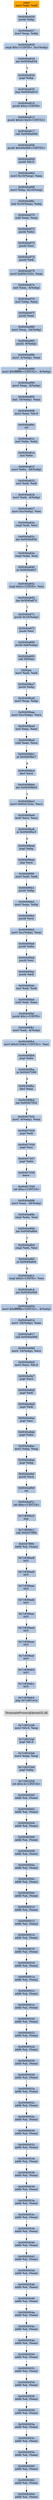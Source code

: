 digraph G {
node[shape=rectangle,style=filled,fillcolor=lightsteelblue,color=lightsteelblue]
bgcolor="transparent"
a0x0040a924movl_edi_edi[label="start\nmovl %edi, %edi",color="lightgrey",fillcolor="orange"];
a0x0040a926pushl_ebp[label="0x0040a926\npushl %ebp"];
a0x0040a927movl_esp_ebp[label="0x0040a927\nmovl %esp, %ebp"];
a0x0040a929cmpl_0x1UINT8_0xcebp_[label="0x0040a929\ncmpl $0x1<UINT8>, 0xc(%ebp)"];
a0x0040a92djne_0x0040a934[label="0x0040a92d\njne 0x0040a934"];
a0x0040a934popl_ebp[label="0x0040a934\npopl %ebp"];
a0x0040a935jmp_0x0040a810[label="0x0040a935\njmp 0x0040a810"];
a0x0040a810pushl_0xcUINT8[label="0x0040a810\npushl $0xc<UINT8>"];
a0x0040a812pushl_0x413dc0UINT32[label="0x0040a812\npushl $0x413dc0<UINT32>"];
a0x0040a817call_0x0040a958[label="0x0040a817\ncall 0x0040a958"];
a0x0040a958pushl_0x40a9b6UINT32[label="0x0040a958\npushl $0x40a9b6<UINT32>"];
a0x0040a95dpushl_fs_0[label="0x0040a95d\npushl %fs:0"];
a0x0040a964movl_0x10esp__eax[label="0x0040a964\nmovl 0x10(%esp), %eax"];
a0x0040a968movl_ebp_0x10esp_[label="0x0040a968\nmovl %ebp, 0x10(%esp)"];
a0x0040a96cleal_0x10esp__ebp[label="0x0040a96c\nleal 0x10(%esp), %ebp"];
a0x0040a970subl_eax_esp[label="0x0040a970\nsubl %eax, %esp"];
a0x0040a972pushl_ebx[label="0x0040a972\npushl %ebx"];
a0x0040a973pushl_esi[label="0x0040a973\npushl %esi"];
a0x0040a974pushl_edi[label="0x0040a974\npushl %edi"];
a0x0040a975movl_0x0041532c_eax[label="0x0040a975\nmovl 0x0041532c, %eax"];
a0x0040a97axorl_eax__4ebp_[label="0x0040a97a\nxorl %eax, -4(%ebp)"];
a0x0040a97dxorl_ebp_eax[label="0x0040a97d\nxorl %ebp, %eax"];
a0x0040a97fpushl_eax[label="0x0040a97f\npushl %eax"];
a0x0040a980movl_esp__24ebp_[label="0x0040a980\nmovl %esp, -24(%ebp)"];
a0x0040a983pushl__8ebp_[label="0x0040a983\npushl -8(%ebp)"];
a0x0040a986movl__4ebp__eax[label="0x0040a986\nmovl -4(%ebp), %eax"];
a0x0040a989movl_0xfffffffeUINT32__4ebp_[label="0x0040a989\nmovl $0xfffffffe<UINT32>, -4(%ebp)"];
a0x0040a990movl_eax__8ebp_[label="0x0040a990\nmovl %eax, -8(%ebp)"];
a0x0040a993leal__16ebp__eax[label="0x0040a993\nleal -16(%ebp), %eax"];
a0x0040a996movl_eax_fs_0[label="0x0040a996\nmovl %eax, %fs:0"];
a0x0040a99cret[label="0x0040a99c\nret"];
a0x0040a81cxorl_ebx_ebx[label="0x0040a81c\nxorl %ebx, %ebx"];
a0x0040a81eincl_ebx[label="0x0040a81e\nincl %ebx"];
a0x0040a81fmovl_ebx__28ebp_[label="0x0040a81f\nmovl %ebx, -28(%ebp)"];
a0x0040a822xorl_edi_edi[label="0x0040a822\nxorl %edi, %edi"];
a0x0040a824movl_edi__4ebp_[label="0x0040a824\nmovl %edi, -4(%ebp)"];
a0x0040a827movl_0xcebp__esi[label="0x0040a827\nmovl 0xc(%ebp), %esi"];
a0x0040a82acmpl_edi_esi[label="0x0040a82a\ncmpl %edi, %esi"];
a0x0040a82cjne_0x0040a83e[label="0x0040a82c\njne 0x0040a83e"];
a0x0040a83ecmpl_ebx_esi[label="0x0040a83e\ncmpl %ebx, %esi"];
a0x0040a840je_0x0040a847[label="0x0040a840\nje 0x0040a847"];
a0x0040a842cmpl_0x2UINT8_esi[label="0x0040a842\ncmpl $0x2<UINT8>, %esi"];
a0x0040a845jne_0x0040a87c[label="0x0040a845\njne 0x0040a87c"];
a0x0040a87cpushl_0x10ebp_[label="0x0040a87c\npushl 0x10(%ebp)"];
a0x0040a87fpushl_esi[label="0x0040a87f\npushl %esi"];
a0x0040a880pushl_0x8ebp_[label="0x0040a880\npushl 0x8(%ebp)"];
a0x0040a883call_DllMain[label="0x0040a883\ncall DllMain"];
a0x00409ba5movl_edi_edi[label="DllMain\nmovl %edi, %edi"];
a0x00409ba7pushl_ebp[label="0x00409ba7\npushl %ebp"];
a0x00409ba8movl_esp_ebp[label="0x00409ba8\nmovl %esp, %ebp"];
a0x00409baamovl_0xcebp__ecx[label="0x00409baa\nmovl 0xc(%ebp), %ecx"];
a0x00409badxorl_eax_eax[label="0x00409bad\nxorl %eax, %eax"];
a0x00409bafsubl_eax_ecx[label="0x00409baf\nsubl %eax, %ecx"];
a0x00409bb1je_0x00409bc7[label="0x00409bb1\nje 0x00409bc7"];
a0x00409bb3decl_ecx[label="0x00409bb3\ndecl %ecx"];
a0x00409bb4jne_0x00409be3[label="0x00409bb4\njne 0x00409be3"];
a0x00409be3movl_0x0041524c_ecx[label="0x00409be3\nmovl 0x0041524c, %ecx"];
a0x00409be9testl_ecx_ecx[label="0x00409be9\ntestl %ecx, %ecx"];
a0x00409bebje_0x00409bc3[label="0x00409beb\nje 0x00409bc3"];
a0x00409bedpopl_ebp[label="0x00409bed\npopl %ebp"];
a0x00409beejmp_ecx[label="0x00409bee\njmp %ecx"];
a0x00406f9fmovl_edi_edi[label="0x00406f9f\nmovl %edi, %edi"];
a0x00406fa1pushl_ebp[label="0x00406fa1\npushl %ebp"];
a0x00406fa2movl_esp_ebp[label="0x00406fa2\nmovl %esp, %ebp"];
a0x00406fa4pushl_ecx[label="0x00406fa4\npushl %ecx"];
a0x00406fa5movl_0xcebp__eax[label="0x00406fa5\nmovl 0xc(%ebp), %eax"];
a0x00406fa8pushl_ebx[label="0x00406fa8\npushl %ebx"];
a0x00406fa9pushl_esi[label="0x00406fa9\npushl %esi"];
a0x00406faapushl_edi[label="0x00406faa\npushl %edi"];
a0x00406fabxorl_edi_edi[label="0x00406fab\nxorl %edi, %edi"];
a0x00406fadsubl_edi_eax[label="0x00406fad\nsubl %edi, %eax"];
a0x00406fafpushl_0x1UINT8[label="0x00406faf\npushl $0x1<UINT8>"];
a0x00406fb1movl_edi__4ebp_[label="0x00406fb1\nmovl %edi, -4(%ebp)"];
a0x00406fb4movl_0x415084UINT32_esi[label="0x00406fb4\nmovl $0x415084<UINT32>, %esi"];
a0x00406fb9popl_ebx[label="0x00406fb9\npopl %ebx"];
a0x00406fbaje_0x00407006[label="0x00406fba\nje 0x00407006"];
a0x00406fbcdecl_eax[label="0x00406fbc\ndecl %eax"];
a0x00406fbdjne_0x00407052[label="0x00406fbd\njne 0x00407052"];
a0x00407052movl__4ebp__eax[label="0x00407052\nmovl -4(%ebp), %eax"];
a0x00407055popl_edi[label="0x00407055\npopl %edi"];
a0x00407056popl_esi[label="0x00407056\npopl %esi"];
a0x00407057popl_ebx[label="0x00407057\npopl %ebx"];
a0x00407058leave_[label="0x00407058\nleave "];
a0x00407059ret_0xcUINT16[label="0x00407059\nret $0xc<UINT16>"];
a0x0040a888movl_eax__28ebp_[label="0x0040a888\nmovl %eax, -28(%ebp)"];
a0x0040a88bcmpl_ebx_esi[label="0x0040a88b\ncmpl %ebx, %esi"];
a0x0040a88djne_0x0040a8bd[label="0x0040a88d\njne 0x0040a8bd"];
a0x0040a8bdcmpl_edi_esi[label="0x0040a8bd\ncmpl %edi, %esi"];
a0x0040a8bfje_0x0040a8c6[label="0x0040a8bf\nje 0x0040a8c6"];
a0x0040a8c1cmpl_0x3UINT8_esi[label="0x0040a8c1\ncmpl $0x3<UINT8>, %esi"];
a0x0040a8c4jne_0x0040a90d[label="0x0040a8c4\njne 0x0040a90d"];
a0x0040a90dmovl_0xfffffffeUINT32__4ebp_[label="0x0040a90d\nmovl $0xfffffffe<UINT32>, -4(%ebp)"];
a0x0040a914movl__28ebp__eax[label="0x0040a914\nmovl -28(%ebp), %eax"];
a0x0040a917call_0x0040a99d[label="0x0040a917\ncall 0x0040a99d"];
a0x0040a99dmovl__16ebp__ecx[label="0x0040a99d\nmovl -16(%ebp), %ecx"];
a0x0040a9a0movl_ecx_fs_0[label="0x0040a9a0\nmovl %ecx, %fs:0"];
a0x0040a9a7popl_ecx[label="0x0040a9a7\npopl %ecx"];
a0x0040a9a8popl_edi[label="0x0040a9a8\npopl %edi"];
a0x0040a9a9popl_edi[label="0x0040a9a9\npopl %edi"];
a0x0040a9aapopl_esi[label="0x0040a9aa\npopl %esi"];
a0x0040a9abpopl_ebx[label="0x0040a9ab\npopl %ebx"];
a0x0040a9acmovl_ebp_esp[label="0x0040a9ac\nmovl %ebp, %esp"];
a0x0040a9aepopl_ebp[label="0x0040a9ae\npopl %ebp"];
a0x0040a9afpushl_ecx[label="0x0040a9af\npushl %ecx"];
a0x0040a9b0ret[label="0x0040a9b0\nret"];
a0x0040a91cret_0xcUINT16[label="0x0040a91c\nret $0xc<UINT16>"];
a0x7c8000c0nop_[label="0x7c8000c0\nnop "];
a0x7c8000c1call_0x63d7f9f4[label="0x7c8000c1\ncall 0x63d7f9f4"];
a0x63d7f9f4addb_al_eax_[label="0x63d7f9f4\naddb %al, (%eax)"];
a0x7c839aa8int3_[label="0x7c839aa8\nint3 "];
a0x7c839aa9int3_[label="0x7c839aa9\nint3 "];
a0x7c839aaaint3_[label="0x7c839aaa\nint3 "];
a0x7c839aabint3_[label="0x7c839aab\nint3 "];
a0x7c839aacint3_[label="0x7c839aac\nint3 "];
a0x7c839aadint3_[label="0x7c839aad\nint3 "];
a0x7c839aaeint3_[label="0x7c839aae\nint3 "];
a0x7c839aafint3_[label="0x7c839aaf\nint3 "];
a0x7c839ab0int3_[label="0x7c839ab0\nint3 "];
a0x7c839ab1int3_[label="0x7c839ab1\nint3 "];
a0x7c839ab2jmp_0x7c801e1a[label="0x7c839ab2\njmp 0x7c801e1a"];
TerminateProcess_kernel32_dll[label="TerminateProcess@kernel32.dll",color="lightgrey",fillcolor="lightgrey"];
a0x7c9032a8movl_fs_0_esp[label="0x7c9032a8\nmovl %fs:0, %esp"];
a0x7c9032afpopl_fs_0[label="0x7c9032af\npopl %fs:0"];
a0x7c9032b6movl_ebp_esp[label="0x7c9032b6\nmovl %ebp, %esp"];
a0x7c9032b8popl_ebp[label="0x7c9032b8\npopl %ebp"];
a0x7c9032b9ret_0x14UINT16[label="0x7c9032b9\nret $0x14<UINT16>"];
a0x00000000addb_al_eax_[label="0x00000000\naddb %al, (%eax)"];
a0x00000002addb_al_eax_[label="0x00000002\naddb %al, (%eax)"];
a0x00000004addb_al_eax_[label="0x00000004\naddb %al, (%eax)"];
a0x00000006addb_al_eax_[label="0x00000006\naddb %al, (%eax)"];
a0x00000008addb_al_eax_[label="0x00000008\naddb %al, (%eax)"];
a0x0000000aaddb_al_eax_[label="0x0000000a\naddb %al, (%eax)"];
a0x0000000caddb_al_eax_[label="0x0000000c\naddb %al, (%eax)"];
a0x0000000eaddb_al_eax_[label="0x0000000e\naddb %al, (%eax)"];
a0x00000010addb_al_eax_[label="0x00000010\naddb %al, (%eax)"];
a0x00000012addb_al_eax_[label="0x00000012\naddb %al, (%eax)"];
a0x00000014addb_al_eax_[label="0x00000014\naddb %al, (%eax)"];
a0x00000016addb_al_eax_[label="0x00000016\naddb %al, (%eax)"];
a0x00000018addb_al_eax_[label="0x00000018\naddb %al, (%eax)"];
a0x0000001aaddb_al_eax_[label="0x0000001a\naddb %al, (%eax)"];
a0x0000001caddb_al_eax_[label="0x0000001c\naddb %al, (%eax)"];
a0x0000001eaddb_al_eax_[label="0x0000001e\naddb %al, (%eax)"];
a0x00000020addb_al_eax_[label="0x00000020\naddb %al, (%eax)"];
a0x00000022addb_al_eax_[label="0x00000022\naddb %al, (%eax)"];
a0x00000024addb_al_eax_[label="0x00000024\naddb %al, (%eax)"];
a0x00000026addb_al_eax_[label="0x00000026\naddb %al, (%eax)"];
a0x00000028addb_al_eax_[label="0x00000028\naddb %al, (%eax)"];
a0x0000002aaddb_al_eax_[label="0x0000002a\naddb %al, (%eax)"];
a0x0000002caddb_al_eax_[label="0x0000002c\naddb %al, (%eax)"];
a0x0000002eaddb_al_eax_[label="0x0000002e\naddb %al, (%eax)"];
a0x00000030addb_al_eax_[label="0x00000030\naddb %al, (%eax)"];
a0x00000032addb_al_eax_[label="0x00000032\naddb %al, (%eax)"];
a0x00000034addb_al_eax_[label="0x00000034\naddb %al, (%eax)"];
a0x00000036addb_al_eax_[label="0x00000036\naddb %al, (%eax)"];
a0x00000038addb_al_eax_[label="0x00000038\naddb %al, (%eax)"];
a0x0000003aaddb_al_eax_[label="0x0000003a\naddb %al, (%eax)"];
a0x0000003caddb_al_eax_[label="0x0000003c\naddb %al, (%eax)"];
a0x0000003eaddb_al_eax_[label="0x0000003e\naddb %al, (%eax)"];
a0x00000040addb_al_eax_[label="0x00000040\naddb %al, (%eax)"];
a0x00000042addb_al_eax_[label="0x00000042\naddb %al, (%eax)"];
a0x00000044addb_al_eax_[label="0x00000044\naddb %al, (%eax)"];
a0x00000046addb_al_eax_[label="0x00000046\naddb %al, (%eax)"];
a0x00000048addb_al_eax_[label="0x00000048\naddb %al, (%eax)"];
a0x0000004aaddb_al_eax_[label="0x0000004a\naddb %al, (%eax)"];
a0x0000004caddb_al_eax_[label="0x0000004c\naddb %al, (%eax)"];
a0x0000004eaddb_al_eax_[label="0x0000004e\naddb %al, (%eax)"];
a0x00000050addb_al_eax_[label="0x00000050\naddb %al, (%eax)"];
a0x00000052addb_al_eax_[label="0x00000052\naddb %al, (%eax)"];
a0x00000054addb_al_eax_[label="0x00000054\naddb %al, (%eax)"];
a0x00000056addb_al_eax_[label="0x00000056\naddb %al, (%eax)"];
a0x00000058addb_al_eax_[label="0x00000058\naddb %al, (%eax)"];
a0x0000005aaddb_al_eax_[label="0x0000005a\naddb %al, (%eax)"];
a0x0000005caddb_al_eax_[label="0x0000005c\naddb %al, (%eax)"];
a0x0000005eaddb_al_eax_[label="0x0000005e\naddb %al, (%eax)"];
a0x00000060addb_al_eax_[label="0x00000060\naddb %al, (%eax)"];
a0x00000062addb_al_eax_[label="0x00000062\naddb %al, (%eax)"];
a0x00000064addb_al_eax_[label="0x00000064\naddb %al, (%eax)"];
a0x0040a924movl_edi_edi -> a0x0040a926pushl_ebp [color="#000000"];
a0x0040a926pushl_ebp -> a0x0040a927movl_esp_ebp [color="#000000"];
a0x0040a927movl_esp_ebp -> a0x0040a929cmpl_0x1UINT8_0xcebp_ [color="#000000"];
a0x0040a929cmpl_0x1UINT8_0xcebp_ -> a0x0040a92djne_0x0040a934 [color="#000000"];
a0x0040a92djne_0x0040a934 -> a0x0040a934popl_ebp [color="#000000",label="T"];
a0x0040a934popl_ebp -> a0x0040a935jmp_0x0040a810 [color="#000000"];
a0x0040a935jmp_0x0040a810 -> a0x0040a810pushl_0xcUINT8 [color="#000000"];
a0x0040a810pushl_0xcUINT8 -> a0x0040a812pushl_0x413dc0UINT32 [color="#000000"];
a0x0040a812pushl_0x413dc0UINT32 -> a0x0040a817call_0x0040a958 [color="#000000"];
a0x0040a817call_0x0040a958 -> a0x0040a958pushl_0x40a9b6UINT32 [color="#000000"];
a0x0040a958pushl_0x40a9b6UINT32 -> a0x0040a95dpushl_fs_0 [color="#000000"];
a0x0040a95dpushl_fs_0 -> a0x0040a964movl_0x10esp__eax [color="#000000"];
a0x0040a964movl_0x10esp__eax -> a0x0040a968movl_ebp_0x10esp_ [color="#000000"];
a0x0040a968movl_ebp_0x10esp_ -> a0x0040a96cleal_0x10esp__ebp [color="#000000"];
a0x0040a96cleal_0x10esp__ebp -> a0x0040a970subl_eax_esp [color="#000000"];
a0x0040a970subl_eax_esp -> a0x0040a972pushl_ebx [color="#000000"];
a0x0040a972pushl_ebx -> a0x0040a973pushl_esi [color="#000000"];
a0x0040a973pushl_esi -> a0x0040a974pushl_edi [color="#000000"];
a0x0040a974pushl_edi -> a0x0040a975movl_0x0041532c_eax [color="#000000"];
a0x0040a975movl_0x0041532c_eax -> a0x0040a97axorl_eax__4ebp_ [color="#000000"];
a0x0040a97axorl_eax__4ebp_ -> a0x0040a97dxorl_ebp_eax [color="#000000"];
a0x0040a97dxorl_ebp_eax -> a0x0040a97fpushl_eax [color="#000000"];
a0x0040a97fpushl_eax -> a0x0040a980movl_esp__24ebp_ [color="#000000"];
a0x0040a980movl_esp__24ebp_ -> a0x0040a983pushl__8ebp_ [color="#000000"];
a0x0040a983pushl__8ebp_ -> a0x0040a986movl__4ebp__eax [color="#000000"];
a0x0040a986movl__4ebp__eax -> a0x0040a989movl_0xfffffffeUINT32__4ebp_ [color="#000000"];
a0x0040a989movl_0xfffffffeUINT32__4ebp_ -> a0x0040a990movl_eax__8ebp_ [color="#000000"];
a0x0040a990movl_eax__8ebp_ -> a0x0040a993leal__16ebp__eax [color="#000000"];
a0x0040a993leal__16ebp__eax -> a0x0040a996movl_eax_fs_0 [color="#000000"];
a0x0040a996movl_eax_fs_0 -> a0x0040a99cret [color="#000000"];
a0x0040a99cret -> a0x0040a81cxorl_ebx_ebx [color="#000000"];
a0x0040a81cxorl_ebx_ebx -> a0x0040a81eincl_ebx [color="#000000"];
a0x0040a81eincl_ebx -> a0x0040a81fmovl_ebx__28ebp_ [color="#000000"];
a0x0040a81fmovl_ebx__28ebp_ -> a0x0040a822xorl_edi_edi [color="#000000"];
a0x0040a822xorl_edi_edi -> a0x0040a824movl_edi__4ebp_ [color="#000000"];
a0x0040a824movl_edi__4ebp_ -> a0x0040a827movl_0xcebp__esi [color="#000000"];
a0x0040a827movl_0xcebp__esi -> a0x0040a82acmpl_edi_esi [color="#000000"];
a0x0040a82acmpl_edi_esi -> a0x0040a82cjne_0x0040a83e [color="#000000"];
a0x0040a82cjne_0x0040a83e -> a0x0040a83ecmpl_ebx_esi [color="#000000",label="T"];
a0x0040a83ecmpl_ebx_esi -> a0x0040a840je_0x0040a847 [color="#000000"];
a0x0040a840je_0x0040a847 -> a0x0040a842cmpl_0x2UINT8_esi [color="#000000",label="F"];
a0x0040a842cmpl_0x2UINT8_esi -> a0x0040a845jne_0x0040a87c [color="#000000"];
a0x0040a845jne_0x0040a87c -> a0x0040a87cpushl_0x10ebp_ [color="#000000",label="T"];
a0x0040a87cpushl_0x10ebp_ -> a0x0040a87fpushl_esi [color="#000000"];
a0x0040a87fpushl_esi -> a0x0040a880pushl_0x8ebp_ [color="#000000"];
a0x0040a880pushl_0x8ebp_ -> a0x0040a883call_DllMain [color="#000000"];
a0x0040a883call_DllMain -> a0x00409ba5movl_edi_edi [color="#000000"];
a0x00409ba5movl_edi_edi -> a0x00409ba7pushl_ebp [color="#000000"];
a0x00409ba7pushl_ebp -> a0x00409ba8movl_esp_ebp [color="#000000"];
a0x00409ba8movl_esp_ebp -> a0x00409baamovl_0xcebp__ecx [color="#000000"];
a0x00409baamovl_0xcebp__ecx -> a0x00409badxorl_eax_eax [color="#000000"];
a0x00409badxorl_eax_eax -> a0x00409bafsubl_eax_ecx [color="#000000"];
a0x00409bafsubl_eax_ecx -> a0x00409bb1je_0x00409bc7 [color="#000000"];
a0x00409bb1je_0x00409bc7 -> a0x00409bb3decl_ecx [color="#000000",label="F"];
a0x00409bb3decl_ecx -> a0x00409bb4jne_0x00409be3 [color="#000000"];
a0x00409bb4jne_0x00409be3 -> a0x00409be3movl_0x0041524c_ecx [color="#000000",label="T"];
a0x00409be3movl_0x0041524c_ecx -> a0x00409be9testl_ecx_ecx [color="#000000"];
a0x00409be9testl_ecx_ecx -> a0x00409bebje_0x00409bc3 [color="#000000"];
a0x00409bebje_0x00409bc3 -> a0x00409bedpopl_ebp [color="#000000",label="F"];
a0x00409bedpopl_ebp -> a0x00409beejmp_ecx [color="#000000"];
a0x00409beejmp_ecx -> a0x00406f9fmovl_edi_edi [color="#000000"];
a0x00406f9fmovl_edi_edi -> a0x00406fa1pushl_ebp [color="#000000"];
a0x00406fa1pushl_ebp -> a0x00406fa2movl_esp_ebp [color="#000000"];
a0x00406fa2movl_esp_ebp -> a0x00406fa4pushl_ecx [color="#000000"];
a0x00406fa4pushl_ecx -> a0x00406fa5movl_0xcebp__eax [color="#000000"];
a0x00406fa5movl_0xcebp__eax -> a0x00406fa8pushl_ebx [color="#000000"];
a0x00406fa8pushl_ebx -> a0x00406fa9pushl_esi [color="#000000"];
a0x00406fa9pushl_esi -> a0x00406faapushl_edi [color="#000000"];
a0x00406faapushl_edi -> a0x00406fabxorl_edi_edi [color="#000000"];
a0x00406fabxorl_edi_edi -> a0x00406fadsubl_edi_eax [color="#000000"];
a0x00406fadsubl_edi_eax -> a0x00406fafpushl_0x1UINT8 [color="#000000"];
a0x00406fafpushl_0x1UINT8 -> a0x00406fb1movl_edi__4ebp_ [color="#000000"];
a0x00406fb1movl_edi__4ebp_ -> a0x00406fb4movl_0x415084UINT32_esi [color="#000000"];
a0x00406fb4movl_0x415084UINT32_esi -> a0x00406fb9popl_ebx [color="#000000"];
a0x00406fb9popl_ebx -> a0x00406fbaje_0x00407006 [color="#000000"];
a0x00406fbaje_0x00407006 -> a0x00406fbcdecl_eax [color="#000000",label="F"];
a0x00406fbcdecl_eax -> a0x00406fbdjne_0x00407052 [color="#000000"];
a0x00406fbdjne_0x00407052 -> a0x00407052movl__4ebp__eax [color="#000000",label="T"];
a0x00407052movl__4ebp__eax -> a0x00407055popl_edi [color="#000000"];
a0x00407055popl_edi -> a0x00407056popl_esi [color="#000000"];
a0x00407056popl_esi -> a0x00407057popl_ebx [color="#000000"];
a0x00407057popl_ebx -> a0x00407058leave_ [color="#000000"];
a0x00407058leave_ -> a0x00407059ret_0xcUINT16 [color="#000000"];
a0x00407059ret_0xcUINT16 -> a0x0040a888movl_eax__28ebp_ [color="#000000"];
a0x0040a888movl_eax__28ebp_ -> a0x0040a88bcmpl_ebx_esi [color="#000000"];
a0x0040a88bcmpl_ebx_esi -> a0x0040a88djne_0x0040a8bd [color="#000000"];
a0x0040a88djne_0x0040a8bd -> a0x0040a8bdcmpl_edi_esi [color="#000000",label="T"];
a0x0040a8bdcmpl_edi_esi -> a0x0040a8bfje_0x0040a8c6 [color="#000000"];
a0x0040a8bfje_0x0040a8c6 -> a0x0040a8c1cmpl_0x3UINT8_esi [color="#000000",label="F"];
a0x0040a8c1cmpl_0x3UINT8_esi -> a0x0040a8c4jne_0x0040a90d [color="#000000"];
a0x0040a8c4jne_0x0040a90d -> a0x0040a90dmovl_0xfffffffeUINT32__4ebp_ [color="#000000",label="T"];
a0x0040a90dmovl_0xfffffffeUINT32__4ebp_ -> a0x0040a914movl__28ebp__eax [color="#000000"];
a0x0040a914movl__28ebp__eax -> a0x0040a917call_0x0040a99d [color="#000000"];
a0x0040a917call_0x0040a99d -> a0x0040a99dmovl__16ebp__ecx [color="#000000"];
a0x0040a99dmovl__16ebp__ecx -> a0x0040a9a0movl_ecx_fs_0 [color="#000000"];
a0x0040a9a0movl_ecx_fs_0 -> a0x0040a9a7popl_ecx [color="#000000"];
a0x0040a9a7popl_ecx -> a0x0040a9a8popl_edi [color="#000000"];
a0x0040a9a8popl_edi -> a0x0040a9a9popl_edi [color="#000000"];
a0x0040a9a9popl_edi -> a0x0040a9aapopl_esi [color="#000000"];
a0x0040a9aapopl_esi -> a0x0040a9abpopl_ebx [color="#000000"];
a0x0040a9abpopl_ebx -> a0x0040a9acmovl_ebp_esp [color="#000000"];
a0x0040a9acmovl_ebp_esp -> a0x0040a9aepopl_ebp [color="#000000"];
a0x0040a9aepopl_ebp -> a0x0040a9afpushl_ecx [color="#000000"];
a0x0040a9afpushl_ecx -> a0x0040a9b0ret [color="#000000"];
a0x0040a9b0ret -> a0x0040a91cret_0xcUINT16 [color="#000000"];
a0x0040a91cret_0xcUINT16 -> a0x7c8000c0nop_ [color="#000000"];
a0x7c8000c0nop_ -> a0x7c8000c1call_0x63d7f9f4 [color="#000000"];
a0x7c8000c1call_0x63d7f9f4 -> a0x63d7f9f4addb_al_eax_ [color="#000000"];
a0x63d7f9f4addb_al_eax_ -> a0x7c839aa8int3_ [color="#000000"];
a0x7c839aa8int3_ -> a0x7c839aa9int3_ [color="#000000"];
a0x7c839aa9int3_ -> a0x7c839aaaint3_ [color="#000000"];
a0x7c839aaaint3_ -> a0x7c839aabint3_ [color="#000000"];
a0x7c839aabint3_ -> a0x7c839aacint3_ [color="#000000"];
a0x7c839aacint3_ -> a0x7c839aadint3_ [color="#000000"];
a0x7c839aadint3_ -> a0x7c839aaeint3_ [color="#000000"];
a0x7c839aaeint3_ -> a0x7c839aafint3_ [color="#000000"];
a0x7c839aafint3_ -> a0x7c839ab0int3_ [color="#000000"];
a0x7c839ab0int3_ -> a0x7c839ab1int3_ [color="#000000"];
a0x7c839ab1int3_ -> a0x7c839ab2jmp_0x7c801e1a [color="#000000"];
a0x7c839ab2jmp_0x7c801e1a -> TerminateProcess_kernel32_dll [color="#000000"];
TerminateProcess_kernel32_dll -> a0x7c9032a8movl_fs_0_esp [color="#000000"];
a0x7c9032a8movl_fs_0_esp -> a0x7c9032afpopl_fs_0 [color="#000000"];
a0x7c9032afpopl_fs_0 -> a0x7c9032b6movl_ebp_esp [color="#000000"];
a0x7c9032b6movl_ebp_esp -> a0x7c9032b8popl_ebp [color="#000000"];
a0x7c9032b8popl_ebp -> a0x7c9032b9ret_0x14UINT16 [color="#000000"];
a0x7c9032b9ret_0x14UINT16 -> a0x00000000addb_al_eax_ [color="#000000"];
a0x00000000addb_al_eax_ -> a0x00000002addb_al_eax_ [color="#000000"];
a0x00000002addb_al_eax_ -> a0x00000004addb_al_eax_ [color="#000000"];
a0x00000004addb_al_eax_ -> a0x00000006addb_al_eax_ [color="#000000"];
a0x00000006addb_al_eax_ -> a0x00000008addb_al_eax_ [color="#000000"];
a0x00000008addb_al_eax_ -> a0x0000000aaddb_al_eax_ [color="#000000"];
a0x0000000aaddb_al_eax_ -> a0x0000000caddb_al_eax_ [color="#000000"];
a0x0000000caddb_al_eax_ -> a0x0000000eaddb_al_eax_ [color="#000000"];
a0x0000000eaddb_al_eax_ -> a0x00000010addb_al_eax_ [color="#000000"];
a0x00000010addb_al_eax_ -> a0x00000012addb_al_eax_ [color="#000000"];
a0x00000012addb_al_eax_ -> a0x00000014addb_al_eax_ [color="#000000"];
a0x00000014addb_al_eax_ -> a0x00000016addb_al_eax_ [color="#000000"];
a0x00000016addb_al_eax_ -> a0x00000018addb_al_eax_ [color="#000000"];
a0x00000018addb_al_eax_ -> a0x0000001aaddb_al_eax_ [color="#000000"];
a0x0000001aaddb_al_eax_ -> a0x0000001caddb_al_eax_ [color="#000000"];
a0x0000001caddb_al_eax_ -> a0x0000001eaddb_al_eax_ [color="#000000"];
a0x0000001eaddb_al_eax_ -> a0x00000020addb_al_eax_ [color="#000000"];
a0x00000020addb_al_eax_ -> a0x00000022addb_al_eax_ [color="#000000"];
a0x00000022addb_al_eax_ -> a0x00000024addb_al_eax_ [color="#000000"];
a0x00000024addb_al_eax_ -> a0x00000026addb_al_eax_ [color="#000000"];
a0x00000026addb_al_eax_ -> a0x00000028addb_al_eax_ [color="#000000"];
a0x00000028addb_al_eax_ -> a0x0000002aaddb_al_eax_ [color="#000000"];
a0x0000002aaddb_al_eax_ -> a0x0000002caddb_al_eax_ [color="#000000"];
a0x0000002caddb_al_eax_ -> a0x0000002eaddb_al_eax_ [color="#000000"];
a0x0000002eaddb_al_eax_ -> a0x00000030addb_al_eax_ [color="#000000"];
a0x00000030addb_al_eax_ -> a0x00000032addb_al_eax_ [color="#000000"];
a0x00000032addb_al_eax_ -> a0x00000034addb_al_eax_ [color="#000000"];
a0x00000034addb_al_eax_ -> a0x00000036addb_al_eax_ [color="#000000"];
a0x00000036addb_al_eax_ -> a0x00000038addb_al_eax_ [color="#000000"];
a0x00000038addb_al_eax_ -> a0x0000003aaddb_al_eax_ [color="#000000"];
a0x0000003aaddb_al_eax_ -> a0x0000003caddb_al_eax_ [color="#000000"];
a0x0000003caddb_al_eax_ -> a0x0000003eaddb_al_eax_ [color="#000000"];
a0x0000003eaddb_al_eax_ -> a0x00000040addb_al_eax_ [color="#000000"];
a0x00000040addb_al_eax_ -> a0x00000042addb_al_eax_ [color="#000000"];
a0x00000042addb_al_eax_ -> a0x00000044addb_al_eax_ [color="#000000"];
a0x00000044addb_al_eax_ -> a0x00000046addb_al_eax_ [color="#000000"];
a0x00000046addb_al_eax_ -> a0x00000048addb_al_eax_ [color="#000000"];
a0x00000048addb_al_eax_ -> a0x0000004aaddb_al_eax_ [color="#000000"];
a0x0000004aaddb_al_eax_ -> a0x0000004caddb_al_eax_ [color="#000000"];
a0x0000004caddb_al_eax_ -> a0x0000004eaddb_al_eax_ [color="#000000"];
a0x0000004eaddb_al_eax_ -> a0x00000050addb_al_eax_ [color="#000000"];
a0x00000050addb_al_eax_ -> a0x00000052addb_al_eax_ [color="#000000"];
a0x00000052addb_al_eax_ -> a0x00000054addb_al_eax_ [color="#000000"];
a0x00000054addb_al_eax_ -> a0x00000056addb_al_eax_ [color="#000000"];
a0x00000056addb_al_eax_ -> a0x00000058addb_al_eax_ [color="#000000"];
a0x00000058addb_al_eax_ -> a0x0000005aaddb_al_eax_ [color="#000000"];
a0x0000005aaddb_al_eax_ -> a0x0000005caddb_al_eax_ [color="#000000"];
a0x0000005caddb_al_eax_ -> a0x0000005eaddb_al_eax_ [color="#000000"];
a0x0000005eaddb_al_eax_ -> a0x00000060addb_al_eax_ [color="#000000"];
a0x00000060addb_al_eax_ -> a0x00000062addb_al_eax_ [color="#000000"];
a0x00000062addb_al_eax_ -> a0x00000064addb_al_eax_ [color="#000000"];
}
